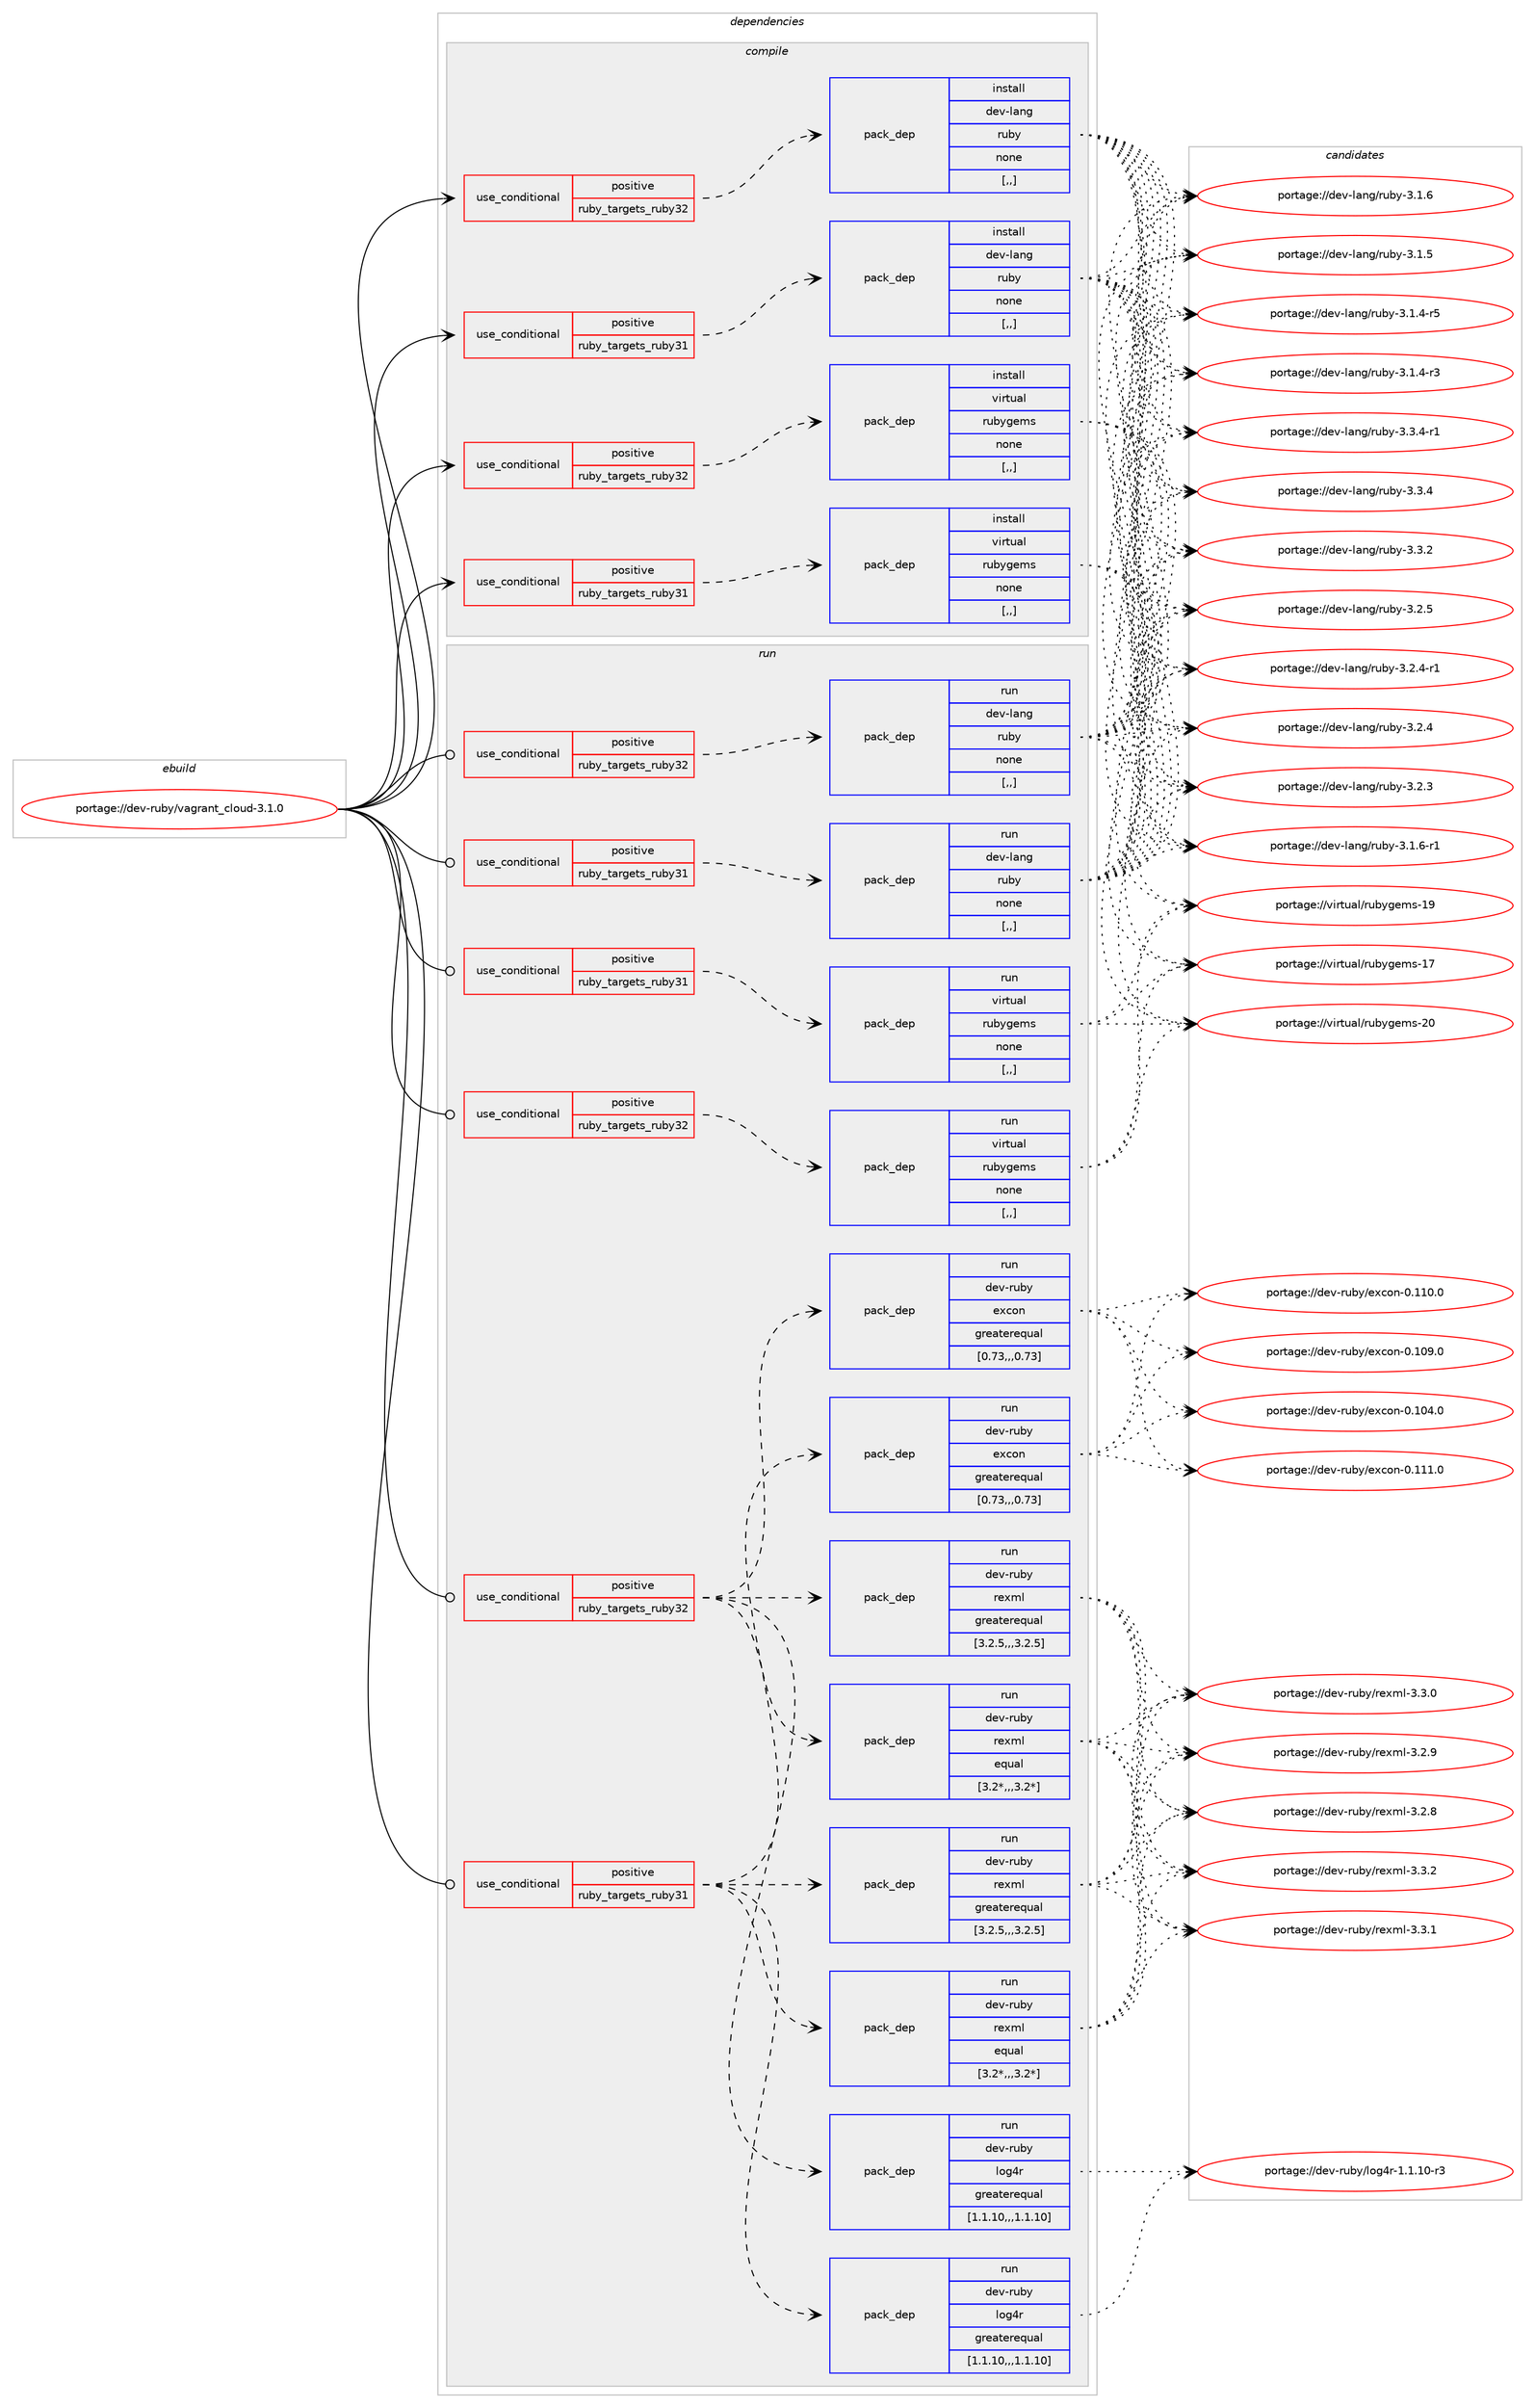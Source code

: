 digraph prolog {

# *************
# Graph options
# *************

newrank=true;
concentrate=true;
compound=true;
graph [rankdir=LR,fontname=Helvetica,fontsize=10,ranksep=1.5];#, ranksep=2.5, nodesep=0.2];
edge  [arrowhead=vee];
node  [fontname=Helvetica,fontsize=10];

# **********
# The ebuild
# **********

subgraph cluster_leftcol {
color=gray;
label=<<i>ebuild</i>>;
id [label="portage://dev-ruby/vagrant_cloud-3.1.0", color=red, width=4, href="../dev-ruby/vagrant_cloud-3.1.0.svg"];
}

# ****************
# The dependencies
# ****************

subgraph cluster_midcol {
color=gray;
label=<<i>dependencies</i>>;
subgraph cluster_compile {
fillcolor="#eeeeee";
style=filled;
label=<<i>compile</i>>;
subgraph cond58377 {
dependency207042 [label=<<TABLE BORDER="0" CELLBORDER="1" CELLSPACING="0" CELLPADDING="4"><TR><TD ROWSPAN="3" CELLPADDING="10">use_conditional</TD></TR><TR><TD>positive</TD></TR><TR><TD>ruby_targets_ruby31</TD></TR></TABLE>>, shape=none, color=red];
subgraph pack147276 {
dependency207043 [label=<<TABLE BORDER="0" CELLBORDER="1" CELLSPACING="0" CELLPADDING="4" WIDTH="220"><TR><TD ROWSPAN="6" CELLPADDING="30">pack_dep</TD></TR><TR><TD WIDTH="110">install</TD></TR><TR><TD>dev-lang</TD></TR><TR><TD>ruby</TD></TR><TR><TD>none</TD></TR><TR><TD>[,,]</TD></TR></TABLE>>, shape=none, color=blue];
}
dependency207042:e -> dependency207043:w [weight=20,style="dashed",arrowhead="vee"];
}
id:e -> dependency207042:w [weight=20,style="solid",arrowhead="vee"];
subgraph cond58378 {
dependency207044 [label=<<TABLE BORDER="0" CELLBORDER="1" CELLSPACING="0" CELLPADDING="4"><TR><TD ROWSPAN="3" CELLPADDING="10">use_conditional</TD></TR><TR><TD>positive</TD></TR><TR><TD>ruby_targets_ruby31</TD></TR></TABLE>>, shape=none, color=red];
subgraph pack147277 {
dependency207045 [label=<<TABLE BORDER="0" CELLBORDER="1" CELLSPACING="0" CELLPADDING="4" WIDTH="220"><TR><TD ROWSPAN="6" CELLPADDING="30">pack_dep</TD></TR><TR><TD WIDTH="110">install</TD></TR><TR><TD>virtual</TD></TR><TR><TD>rubygems</TD></TR><TR><TD>none</TD></TR><TR><TD>[,,]</TD></TR></TABLE>>, shape=none, color=blue];
}
dependency207044:e -> dependency207045:w [weight=20,style="dashed",arrowhead="vee"];
}
id:e -> dependency207044:w [weight=20,style="solid",arrowhead="vee"];
subgraph cond58379 {
dependency207046 [label=<<TABLE BORDER="0" CELLBORDER="1" CELLSPACING="0" CELLPADDING="4"><TR><TD ROWSPAN="3" CELLPADDING="10">use_conditional</TD></TR><TR><TD>positive</TD></TR><TR><TD>ruby_targets_ruby32</TD></TR></TABLE>>, shape=none, color=red];
subgraph pack147278 {
dependency207047 [label=<<TABLE BORDER="0" CELLBORDER="1" CELLSPACING="0" CELLPADDING="4" WIDTH="220"><TR><TD ROWSPAN="6" CELLPADDING="30">pack_dep</TD></TR><TR><TD WIDTH="110">install</TD></TR><TR><TD>dev-lang</TD></TR><TR><TD>ruby</TD></TR><TR><TD>none</TD></TR><TR><TD>[,,]</TD></TR></TABLE>>, shape=none, color=blue];
}
dependency207046:e -> dependency207047:w [weight=20,style="dashed",arrowhead="vee"];
}
id:e -> dependency207046:w [weight=20,style="solid",arrowhead="vee"];
subgraph cond58380 {
dependency207048 [label=<<TABLE BORDER="0" CELLBORDER="1" CELLSPACING="0" CELLPADDING="4"><TR><TD ROWSPAN="3" CELLPADDING="10">use_conditional</TD></TR><TR><TD>positive</TD></TR><TR><TD>ruby_targets_ruby32</TD></TR></TABLE>>, shape=none, color=red];
subgraph pack147279 {
dependency207049 [label=<<TABLE BORDER="0" CELLBORDER="1" CELLSPACING="0" CELLPADDING="4" WIDTH="220"><TR><TD ROWSPAN="6" CELLPADDING="30">pack_dep</TD></TR><TR><TD WIDTH="110">install</TD></TR><TR><TD>virtual</TD></TR><TR><TD>rubygems</TD></TR><TR><TD>none</TD></TR><TR><TD>[,,]</TD></TR></TABLE>>, shape=none, color=blue];
}
dependency207048:e -> dependency207049:w [weight=20,style="dashed",arrowhead="vee"];
}
id:e -> dependency207048:w [weight=20,style="solid",arrowhead="vee"];
}
subgraph cluster_compileandrun {
fillcolor="#eeeeee";
style=filled;
label=<<i>compile and run</i>>;
}
subgraph cluster_run {
fillcolor="#eeeeee";
style=filled;
label=<<i>run</i>>;
subgraph cond58381 {
dependency207050 [label=<<TABLE BORDER="0" CELLBORDER="1" CELLSPACING="0" CELLPADDING="4"><TR><TD ROWSPAN="3" CELLPADDING="10">use_conditional</TD></TR><TR><TD>positive</TD></TR><TR><TD>ruby_targets_ruby31</TD></TR></TABLE>>, shape=none, color=red];
subgraph pack147280 {
dependency207051 [label=<<TABLE BORDER="0" CELLBORDER="1" CELLSPACING="0" CELLPADDING="4" WIDTH="220"><TR><TD ROWSPAN="6" CELLPADDING="30">pack_dep</TD></TR><TR><TD WIDTH="110">run</TD></TR><TR><TD>dev-lang</TD></TR><TR><TD>ruby</TD></TR><TR><TD>none</TD></TR><TR><TD>[,,]</TD></TR></TABLE>>, shape=none, color=blue];
}
dependency207050:e -> dependency207051:w [weight=20,style="dashed",arrowhead="vee"];
}
id:e -> dependency207050:w [weight=20,style="solid",arrowhead="odot"];
subgraph cond58382 {
dependency207052 [label=<<TABLE BORDER="0" CELLBORDER="1" CELLSPACING="0" CELLPADDING="4"><TR><TD ROWSPAN="3" CELLPADDING="10">use_conditional</TD></TR><TR><TD>positive</TD></TR><TR><TD>ruby_targets_ruby31</TD></TR></TABLE>>, shape=none, color=red];
subgraph pack147281 {
dependency207053 [label=<<TABLE BORDER="0" CELLBORDER="1" CELLSPACING="0" CELLPADDING="4" WIDTH="220"><TR><TD ROWSPAN="6" CELLPADDING="30">pack_dep</TD></TR><TR><TD WIDTH="110">run</TD></TR><TR><TD>dev-ruby</TD></TR><TR><TD>excon</TD></TR><TR><TD>greaterequal</TD></TR><TR><TD>[0.73,,,0.73]</TD></TR></TABLE>>, shape=none, color=blue];
}
dependency207052:e -> dependency207053:w [weight=20,style="dashed",arrowhead="vee"];
subgraph pack147282 {
dependency207054 [label=<<TABLE BORDER="0" CELLBORDER="1" CELLSPACING="0" CELLPADDING="4" WIDTH="220"><TR><TD ROWSPAN="6" CELLPADDING="30">pack_dep</TD></TR><TR><TD WIDTH="110">run</TD></TR><TR><TD>dev-ruby</TD></TR><TR><TD>log4r</TD></TR><TR><TD>greaterequal</TD></TR><TR><TD>[1.1.10,,,1.1.10]</TD></TR></TABLE>>, shape=none, color=blue];
}
dependency207052:e -> dependency207054:w [weight=20,style="dashed",arrowhead="vee"];
subgraph pack147283 {
dependency207055 [label=<<TABLE BORDER="0" CELLBORDER="1" CELLSPACING="0" CELLPADDING="4" WIDTH="220"><TR><TD ROWSPAN="6" CELLPADDING="30">pack_dep</TD></TR><TR><TD WIDTH="110">run</TD></TR><TR><TD>dev-ruby</TD></TR><TR><TD>rexml</TD></TR><TR><TD>greaterequal</TD></TR><TR><TD>[3.2.5,,,3.2.5]</TD></TR></TABLE>>, shape=none, color=blue];
}
dependency207052:e -> dependency207055:w [weight=20,style="dashed",arrowhead="vee"];
subgraph pack147284 {
dependency207056 [label=<<TABLE BORDER="0" CELLBORDER="1" CELLSPACING="0" CELLPADDING="4" WIDTH="220"><TR><TD ROWSPAN="6" CELLPADDING="30">pack_dep</TD></TR><TR><TD WIDTH="110">run</TD></TR><TR><TD>dev-ruby</TD></TR><TR><TD>rexml</TD></TR><TR><TD>equal</TD></TR><TR><TD>[3.2*,,,3.2*]</TD></TR></TABLE>>, shape=none, color=blue];
}
dependency207052:e -> dependency207056:w [weight=20,style="dashed",arrowhead="vee"];
}
id:e -> dependency207052:w [weight=20,style="solid",arrowhead="odot"];
subgraph cond58383 {
dependency207057 [label=<<TABLE BORDER="0" CELLBORDER="1" CELLSPACING="0" CELLPADDING="4"><TR><TD ROWSPAN="3" CELLPADDING="10">use_conditional</TD></TR><TR><TD>positive</TD></TR><TR><TD>ruby_targets_ruby31</TD></TR></TABLE>>, shape=none, color=red];
subgraph pack147285 {
dependency207058 [label=<<TABLE BORDER="0" CELLBORDER="1" CELLSPACING="0" CELLPADDING="4" WIDTH="220"><TR><TD ROWSPAN="6" CELLPADDING="30">pack_dep</TD></TR><TR><TD WIDTH="110">run</TD></TR><TR><TD>virtual</TD></TR><TR><TD>rubygems</TD></TR><TR><TD>none</TD></TR><TR><TD>[,,]</TD></TR></TABLE>>, shape=none, color=blue];
}
dependency207057:e -> dependency207058:w [weight=20,style="dashed",arrowhead="vee"];
}
id:e -> dependency207057:w [weight=20,style="solid",arrowhead="odot"];
subgraph cond58384 {
dependency207059 [label=<<TABLE BORDER="0" CELLBORDER="1" CELLSPACING="0" CELLPADDING="4"><TR><TD ROWSPAN="3" CELLPADDING="10">use_conditional</TD></TR><TR><TD>positive</TD></TR><TR><TD>ruby_targets_ruby32</TD></TR></TABLE>>, shape=none, color=red];
subgraph pack147286 {
dependency207060 [label=<<TABLE BORDER="0" CELLBORDER="1" CELLSPACING="0" CELLPADDING="4" WIDTH="220"><TR><TD ROWSPAN="6" CELLPADDING="30">pack_dep</TD></TR><TR><TD WIDTH="110">run</TD></TR><TR><TD>dev-lang</TD></TR><TR><TD>ruby</TD></TR><TR><TD>none</TD></TR><TR><TD>[,,]</TD></TR></TABLE>>, shape=none, color=blue];
}
dependency207059:e -> dependency207060:w [weight=20,style="dashed",arrowhead="vee"];
}
id:e -> dependency207059:w [weight=20,style="solid",arrowhead="odot"];
subgraph cond58385 {
dependency207061 [label=<<TABLE BORDER="0" CELLBORDER="1" CELLSPACING="0" CELLPADDING="4"><TR><TD ROWSPAN="3" CELLPADDING="10">use_conditional</TD></TR><TR><TD>positive</TD></TR><TR><TD>ruby_targets_ruby32</TD></TR></TABLE>>, shape=none, color=red];
subgraph pack147287 {
dependency207062 [label=<<TABLE BORDER="0" CELLBORDER="1" CELLSPACING="0" CELLPADDING="4" WIDTH="220"><TR><TD ROWSPAN="6" CELLPADDING="30">pack_dep</TD></TR><TR><TD WIDTH="110">run</TD></TR><TR><TD>dev-ruby</TD></TR><TR><TD>excon</TD></TR><TR><TD>greaterequal</TD></TR><TR><TD>[0.73,,,0.73]</TD></TR></TABLE>>, shape=none, color=blue];
}
dependency207061:e -> dependency207062:w [weight=20,style="dashed",arrowhead="vee"];
subgraph pack147288 {
dependency207063 [label=<<TABLE BORDER="0" CELLBORDER="1" CELLSPACING="0" CELLPADDING="4" WIDTH="220"><TR><TD ROWSPAN="6" CELLPADDING="30">pack_dep</TD></TR><TR><TD WIDTH="110">run</TD></TR><TR><TD>dev-ruby</TD></TR><TR><TD>log4r</TD></TR><TR><TD>greaterequal</TD></TR><TR><TD>[1.1.10,,,1.1.10]</TD></TR></TABLE>>, shape=none, color=blue];
}
dependency207061:e -> dependency207063:w [weight=20,style="dashed",arrowhead="vee"];
subgraph pack147289 {
dependency207064 [label=<<TABLE BORDER="0" CELLBORDER="1" CELLSPACING="0" CELLPADDING="4" WIDTH="220"><TR><TD ROWSPAN="6" CELLPADDING="30">pack_dep</TD></TR><TR><TD WIDTH="110">run</TD></TR><TR><TD>dev-ruby</TD></TR><TR><TD>rexml</TD></TR><TR><TD>greaterequal</TD></TR><TR><TD>[3.2.5,,,3.2.5]</TD></TR></TABLE>>, shape=none, color=blue];
}
dependency207061:e -> dependency207064:w [weight=20,style="dashed",arrowhead="vee"];
subgraph pack147290 {
dependency207065 [label=<<TABLE BORDER="0" CELLBORDER="1" CELLSPACING="0" CELLPADDING="4" WIDTH="220"><TR><TD ROWSPAN="6" CELLPADDING="30">pack_dep</TD></TR><TR><TD WIDTH="110">run</TD></TR><TR><TD>dev-ruby</TD></TR><TR><TD>rexml</TD></TR><TR><TD>equal</TD></TR><TR><TD>[3.2*,,,3.2*]</TD></TR></TABLE>>, shape=none, color=blue];
}
dependency207061:e -> dependency207065:w [weight=20,style="dashed",arrowhead="vee"];
}
id:e -> dependency207061:w [weight=20,style="solid",arrowhead="odot"];
subgraph cond58386 {
dependency207066 [label=<<TABLE BORDER="0" CELLBORDER="1" CELLSPACING="0" CELLPADDING="4"><TR><TD ROWSPAN="3" CELLPADDING="10">use_conditional</TD></TR><TR><TD>positive</TD></TR><TR><TD>ruby_targets_ruby32</TD></TR></TABLE>>, shape=none, color=red];
subgraph pack147291 {
dependency207067 [label=<<TABLE BORDER="0" CELLBORDER="1" CELLSPACING="0" CELLPADDING="4" WIDTH="220"><TR><TD ROWSPAN="6" CELLPADDING="30">pack_dep</TD></TR><TR><TD WIDTH="110">run</TD></TR><TR><TD>virtual</TD></TR><TR><TD>rubygems</TD></TR><TR><TD>none</TD></TR><TR><TD>[,,]</TD></TR></TABLE>>, shape=none, color=blue];
}
dependency207066:e -> dependency207067:w [weight=20,style="dashed",arrowhead="vee"];
}
id:e -> dependency207066:w [weight=20,style="solid",arrowhead="odot"];
}
}

# **************
# The candidates
# **************

subgraph cluster_choices {
rank=same;
color=gray;
label=<<i>candidates</i>>;

subgraph choice147276 {
color=black;
nodesep=1;
choice100101118451089711010347114117981214551465146524511449 [label="portage://dev-lang/ruby-3.3.4-r1", color=red, width=4,href="../dev-lang/ruby-3.3.4-r1.svg"];
choice10010111845108971101034711411798121455146514652 [label="portage://dev-lang/ruby-3.3.4", color=red, width=4,href="../dev-lang/ruby-3.3.4.svg"];
choice10010111845108971101034711411798121455146514650 [label="portage://dev-lang/ruby-3.3.2", color=red, width=4,href="../dev-lang/ruby-3.3.2.svg"];
choice10010111845108971101034711411798121455146504653 [label="portage://dev-lang/ruby-3.2.5", color=red, width=4,href="../dev-lang/ruby-3.2.5.svg"];
choice100101118451089711010347114117981214551465046524511449 [label="portage://dev-lang/ruby-3.2.4-r1", color=red, width=4,href="../dev-lang/ruby-3.2.4-r1.svg"];
choice10010111845108971101034711411798121455146504652 [label="portage://dev-lang/ruby-3.2.4", color=red, width=4,href="../dev-lang/ruby-3.2.4.svg"];
choice10010111845108971101034711411798121455146504651 [label="portage://dev-lang/ruby-3.2.3", color=red, width=4,href="../dev-lang/ruby-3.2.3.svg"];
choice100101118451089711010347114117981214551464946544511449 [label="portage://dev-lang/ruby-3.1.6-r1", color=red, width=4,href="../dev-lang/ruby-3.1.6-r1.svg"];
choice10010111845108971101034711411798121455146494654 [label="portage://dev-lang/ruby-3.1.6", color=red, width=4,href="../dev-lang/ruby-3.1.6.svg"];
choice10010111845108971101034711411798121455146494653 [label="portage://dev-lang/ruby-3.1.5", color=red, width=4,href="../dev-lang/ruby-3.1.5.svg"];
choice100101118451089711010347114117981214551464946524511453 [label="portage://dev-lang/ruby-3.1.4-r5", color=red, width=4,href="../dev-lang/ruby-3.1.4-r5.svg"];
choice100101118451089711010347114117981214551464946524511451 [label="portage://dev-lang/ruby-3.1.4-r3", color=red, width=4,href="../dev-lang/ruby-3.1.4-r3.svg"];
dependency207043:e -> choice100101118451089711010347114117981214551465146524511449:w [style=dotted,weight="100"];
dependency207043:e -> choice10010111845108971101034711411798121455146514652:w [style=dotted,weight="100"];
dependency207043:e -> choice10010111845108971101034711411798121455146514650:w [style=dotted,weight="100"];
dependency207043:e -> choice10010111845108971101034711411798121455146504653:w [style=dotted,weight="100"];
dependency207043:e -> choice100101118451089711010347114117981214551465046524511449:w [style=dotted,weight="100"];
dependency207043:e -> choice10010111845108971101034711411798121455146504652:w [style=dotted,weight="100"];
dependency207043:e -> choice10010111845108971101034711411798121455146504651:w [style=dotted,weight="100"];
dependency207043:e -> choice100101118451089711010347114117981214551464946544511449:w [style=dotted,weight="100"];
dependency207043:e -> choice10010111845108971101034711411798121455146494654:w [style=dotted,weight="100"];
dependency207043:e -> choice10010111845108971101034711411798121455146494653:w [style=dotted,weight="100"];
dependency207043:e -> choice100101118451089711010347114117981214551464946524511453:w [style=dotted,weight="100"];
dependency207043:e -> choice100101118451089711010347114117981214551464946524511451:w [style=dotted,weight="100"];
}
subgraph choice147277 {
color=black;
nodesep=1;
choice118105114116117971084711411798121103101109115455048 [label="portage://virtual/rubygems-20", color=red, width=4,href="../virtual/rubygems-20.svg"];
choice118105114116117971084711411798121103101109115454957 [label="portage://virtual/rubygems-19", color=red, width=4,href="../virtual/rubygems-19.svg"];
choice118105114116117971084711411798121103101109115454955 [label="portage://virtual/rubygems-17", color=red, width=4,href="../virtual/rubygems-17.svg"];
dependency207045:e -> choice118105114116117971084711411798121103101109115455048:w [style=dotted,weight="100"];
dependency207045:e -> choice118105114116117971084711411798121103101109115454957:w [style=dotted,weight="100"];
dependency207045:e -> choice118105114116117971084711411798121103101109115454955:w [style=dotted,weight="100"];
}
subgraph choice147278 {
color=black;
nodesep=1;
choice100101118451089711010347114117981214551465146524511449 [label="portage://dev-lang/ruby-3.3.4-r1", color=red, width=4,href="../dev-lang/ruby-3.3.4-r1.svg"];
choice10010111845108971101034711411798121455146514652 [label="portage://dev-lang/ruby-3.3.4", color=red, width=4,href="../dev-lang/ruby-3.3.4.svg"];
choice10010111845108971101034711411798121455146514650 [label="portage://dev-lang/ruby-3.3.2", color=red, width=4,href="../dev-lang/ruby-3.3.2.svg"];
choice10010111845108971101034711411798121455146504653 [label="portage://dev-lang/ruby-3.2.5", color=red, width=4,href="../dev-lang/ruby-3.2.5.svg"];
choice100101118451089711010347114117981214551465046524511449 [label="portage://dev-lang/ruby-3.2.4-r1", color=red, width=4,href="../dev-lang/ruby-3.2.4-r1.svg"];
choice10010111845108971101034711411798121455146504652 [label="portage://dev-lang/ruby-3.2.4", color=red, width=4,href="../dev-lang/ruby-3.2.4.svg"];
choice10010111845108971101034711411798121455146504651 [label="portage://dev-lang/ruby-3.2.3", color=red, width=4,href="../dev-lang/ruby-3.2.3.svg"];
choice100101118451089711010347114117981214551464946544511449 [label="portage://dev-lang/ruby-3.1.6-r1", color=red, width=4,href="../dev-lang/ruby-3.1.6-r1.svg"];
choice10010111845108971101034711411798121455146494654 [label="portage://dev-lang/ruby-3.1.6", color=red, width=4,href="../dev-lang/ruby-3.1.6.svg"];
choice10010111845108971101034711411798121455146494653 [label="portage://dev-lang/ruby-3.1.5", color=red, width=4,href="../dev-lang/ruby-3.1.5.svg"];
choice100101118451089711010347114117981214551464946524511453 [label="portage://dev-lang/ruby-3.1.4-r5", color=red, width=4,href="../dev-lang/ruby-3.1.4-r5.svg"];
choice100101118451089711010347114117981214551464946524511451 [label="portage://dev-lang/ruby-3.1.4-r3", color=red, width=4,href="../dev-lang/ruby-3.1.4-r3.svg"];
dependency207047:e -> choice100101118451089711010347114117981214551465146524511449:w [style=dotted,weight="100"];
dependency207047:e -> choice10010111845108971101034711411798121455146514652:w [style=dotted,weight="100"];
dependency207047:e -> choice10010111845108971101034711411798121455146514650:w [style=dotted,weight="100"];
dependency207047:e -> choice10010111845108971101034711411798121455146504653:w [style=dotted,weight="100"];
dependency207047:e -> choice100101118451089711010347114117981214551465046524511449:w [style=dotted,weight="100"];
dependency207047:e -> choice10010111845108971101034711411798121455146504652:w [style=dotted,weight="100"];
dependency207047:e -> choice10010111845108971101034711411798121455146504651:w [style=dotted,weight="100"];
dependency207047:e -> choice100101118451089711010347114117981214551464946544511449:w [style=dotted,weight="100"];
dependency207047:e -> choice10010111845108971101034711411798121455146494654:w [style=dotted,weight="100"];
dependency207047:e -> choice10010111845108971101034711411798121455146494653:w [style=dotted,weight="100"];
dependency207047:e -> choice100101118451089711010347114117981214551464946524511453:w [style=dotted,weight="100"];
dependency207047:e -> choice100101118451089711010347114117981214551464946524511451:w [style=dotted,weight="100"];
}
subgraph choice147279 {
color=black;
nodesep=1;
choice118105114116117971084711411798121103101109115455048 [label="portage://virtual/rubygems-20", color=red, width=4,href="../virtual/rubygems-20.svg"];
choice118105114116117971084711411798121103101109115454957 [label="portage://virtual/rubygems-19", color=red, width=4,href="../virtual/rubygems-19.svg"];
choice118105114116117971084711411798121103101109115454955 [label="portage://virtual/rubygems-17", color=red, width=4,href="../virtual/rubygems-17.svg"];
dependency207049:e -> choice118105114116117971084711411798121103101109115455048:w [style=dotted,weight="100"];
dependency207049:e -> choice118105114116117971084711411798121103101109115454957:w [style=dotted,weight="100"];
dependency207049:e -> choice118105114116117971084711411798121103101109115454955:w [style=dotted,weight="100"];
}
subgraph choice147280 {
color=black;
nodesep=1;
choice100101118451089711010347114117981214551465146524511449 [label="portage://dev-lang/ruby-3.3.4-r1", color=red, width=4,href="../dev-lang/ruby-3.3.4-r1.svg"];
choice10010111845108971101034711411798121455146514652 [label="portage://dev-lang/ruby-3.3.4", color=red, width=4,href="../dev-lang/ruby-3.3.4.svg"];
choice10010111845108971101034711411798121455146514650 [label="portage://dev-lang/ruby-3.3.2", color=red, width=4,href="../dev-lang/ruby-3.3.2.svg"];
choice10010111845108971101034711411798121455146504653 [label="portage://dev-lang/ruby-3.2.5", color=red, width=4,href="../dev-lang/ruby-3.2.5.svg"];
choice100101118451089711010347114117981214551465046524511449 [label="portage://dev-lang/ruby-3.2.4-r1", color=red, width=4,href="../dev-lang/ruby-3.2.4-r1.svg"];
choice10010111845108971101034711411798121455146504652 [label="portage://dev-lang/ruby-3.2.4", color=red, width=4,href="../dev-lang/ruby-3.2.4.svg"];
choice10010111845108971101034711411798121455146504651 [label="portage://dev-lang/ruby-3.2.3", color=red, width=4,href="../dev-lang/ruby-3.2.3.svg"];
choice100101118451089711010347114117981214551464946544511449 [label="portage://dev-lang/ruby-3.1.6-r1", color=red, width=4,href="../dev-lang/ruby-3.1.6-r1.svg"];
choice10010111845108971101034711411798121455146494654 [label="portage://dev-lang/ruby-3.1.6", color=red, width=4,href="../dev-lang/ruby-3.1.6.svg"];
choice10010111845108971101034711411798121455146494653 [label="portage://dev-lang/ruby-3.1.5", color=red, width=4,href="../dev-lang/ruby-3.1.5.svg"];
choice100101118451089711010347114117981214551464946524511453 [label="portage://dev-lang/ruby-3.1.4-r5", color=red, width=4,href="../dev-lang/ruby-3.1.4-r5.svg"];
choice100101118451089711010347114117981214551464946524511451 [label="portage://dev-lang/ruby-3.1.4-r3", color=red, width=4,href="../dev-lang/ruby-3.1.4-r3.svg"];
dependency207051:e -> choice100101118451089711010347114117981214551465146524511449:w [style=dotted,weight="100"];
dependency207051:e -> choice10010111845108971101034711411798121455146514652:w [style=dotted,weight="100"];
dependency207051:e -> choice10010111845108971101034711411798121455146514650:w [style=dotted,weight="100"];
dependency207051:e -> choice10010111845108971101034711411798121455146504653:w [style=dotted,weight="100"];
dependency207051:e -> choice100101118451089711010347114117981214551465046524511449:w [style=dotted,weight="100"];
dependency207051:e -> choice10010111845108971101034711411798121455146504652:w [style=dotted,weight="100"];
dependency207051:e -> choice10010111845108971101034711411798121455146504651:w [style=dotted,weight="100"];
dependency207051:e -> choice100101118451089711010347114117981214551464946544511449:w [style=dotted,weight="100"];
dependency207051:e -> choice10010111845108971101034711411798121455146494654:w [style=dotted,weight="100"];
dependency207051:e -> choice10010111845108971101034711411798121455146494653:w [style=dotted,weight="100"];
dependency207051:e -> choice100101118451089711010347114117981214551464946524511453:w [style=dotted,weight="100"];
dependency207051:e -> choice100101118451089711010347114117981214551464946524511451:w [style=dotted,weight="100"];
}
subgraph choice147281 {
color=black;
nodesep=1;
choice100101118451141179812147101120991111104548464949494648 [label="portage://dev-ruby/excon-0.111.0", color=red, width=4,href="../dev-ruby/excon-0.111.0.svg"];
choice100101118451141179812147101120991111104548464949484648 [label="portage://dev-ruby/excon-0.110.0", color=red, width=4,href="../dev-ruby/excon-0.110.0.svg"];
choice100101118451141179812147101120991111104548464948574648 [label="portage://dev-ruby/excon-0.109.0", color=red, width=4,href="../dev-ruby/excon-0.109.0.svg"];
choice100101118451141179812147101120991111104548464948524648 [label="portage://dev-ruby/excon-0.104.0", color=red, width=4,href="../dev-ruby/excon-0.104.0.svg"];
dependency207053:e -> choice100101118451141179812147101120991111104548464949494648:w [style=dotted,weight="100"];
dependency207053:e -> choice100101118451141179812147101120991111104548464949484648:w [style=dotted,weight="100"];
dependency207053:e -> choice100101118451141179812147101120991111104548464948574648:w [style=dotted,weight="100"];
dependency207053:e -> choice100101118451141179812147101120991111104548464948524648:w [style=dotted,weight="100"];
}
subgraph choice147282 {
color=black;
nodesep=1;
choice10010111845114117981214710811110352114454946494649484511451 [label="portage://dev-ruby/log4r-1.1.10-r3", color=red, width=4,href="../dev-ruby/log4r-1.1.10-r3.svg"];
dependency207054:e -> choice10010111845114117981214710811110352114454946494649484511451:w [style=dotted,weight="100"];
}
subgraph choice147283 {
color=black;
nodesep=1;
choice100101118451141179812147114101120109108455146514650 [label="portage://dev-ruby/rexml-3.3.2", color=red, width=4,href="../dev-ruby/rexml-3.3.2.svg"];
choice100101118451141179812147114101120109108455146514649 [label="portage://dev-ruby/rexml-3.3.1", color=red, width=4,href="../dev-ruby/rexml-3.3.1.svg"];
choice100101118451141179812147114101120109108455146514648 [label="portage://dev-ruby/rexml-3.3.0", color=red, width=4,href="../dev-ruby/rexml-3.3.0.svg"];
choice100101118451141179812147114101120109108455146504657 [label="portage://dev-ruby/rexml-3.2.9", color=red, width=4,href="../dev-ruby/rexml-3.2.9.svg"];
choice100101118451141179812147114101120109108455146504656 [label="portage://dev-ruby/rexml-3.2.8", color=red, width=4,href="../dev-ruby/rexml-3.2.8.svg"];
dependency207055:e -> choice100101118451141179812147114101120109108455146514650:w [style=dotted,weight="100"];
dependency207055:e -> choice100101118451141179812147114101120109108455146514649:w [style=dotted,weight="100"];
dependency207055:e -> choice100101118451141179812147114101120109108455146514648:w [style=dotted,weight="100"];
dependency207055:e -> choice100101118451141179812147114101120109108455146504657:w [style=dotted,weight="100"];
dependency207055:e -> choice100101118451141179812147114101120109108455146504656:w [style=dotted,weight="100"];
}
subgraph choice147284 {
color=black;
nodesep=1;
choice100101118451141179812147114101120109108455146514650 [label="portage://dev-ruby/rexml-3.3.2", color=red, width=4,href="../dev-ruby/rexml-3.3.2.svg"];
choice100101118451141179812147114101120109108455146514649 [label="portage://dev-ruby/rexml-3.3.1", color=red, width=4,href="../dev-ruby/rexml-3.3.1.svg"];
choice100101118451141179812147114101120109108455146514648 [label="portage://dev-ruby/rexml-3.3.0", color=red, width=4,href="../dev-ruby/rexml-3.3.0.svg"];
choice100101118451141179812147114101120109108455146504657 [label="portage://dev-ruby/rexml-3.2.9", color=red, width=4,href="../dev-ruby/rexml-3.2.9.svg"];
choice100101118451141179812147114101120109108455146504656 [label="portage://dev-ruby/rexml-3.2.8", color=red, width=4,href="../dev-ruby/rexml-3.2.8.svg"];
dependency207056:e -> choice100101118451141179812147114101120109108455146514650:w [style=dotted,weight="100"];
dependency207056:e -> choice100101118451141179812147114101120109108455146514649:w [style=dotted,weight="100"];
dependency207056:e -> choice100101118451141179812147114101120109108455146514648:w [style=dotted,weight="100"];
dependency207056:e -> choice100101118451141179812147114101120109108455146504657:w [style=dotted,weight="100"];
dependency207056:e -> choice100101118451141179812147114101120109108455146504656:w [style=dotted,weight="100"];
}
subgraph choice147285 {
color=black;
nodesep=1;
choice118105114116117971084711411798121103101109115455048 [label="portage://virtual/rubygems-20", color=red, width=4,href="../virtual/rubygems-20.svg"];
choice118105114116117971084711411798121103101109115454957 [label="portage://virtual/rubygems-19", color=red, width=4,href="../virtual/rubygems-19.svg"];
choice118105114116117971084711411798121103101109115454955 [label="portage://virtual/rubygems-17", color=red, width=4,href="../virtual/rubygems-17.svg"];
dependency207058:e -> choice118105114116117971084711411798121103101109115455048:w [style=dotted,weight="100"];
dependency207058:e -> choice118105114116117971084711411798121103101109115454957:w [style=dotted,weight="100"];
dependency207058:e -> choice118105114116117971084711411798121103101109115454955:w [style=dotted,weight="100"];
}
subgraph choice147286 {
color=black;
nodesep=1;
choice100101118451089711010347114117981214551465146524511449 [label="portage://dev-lang/ruby-3.3.4-r1", color=red, width=4,href="../dev-lang/ruby-3.3.4-r1.svg"];
choice10010111845108971101034711411798121455146514652 [label="portage://dev-lang/ruby-3.3.4", color=red, width=4,href="../dev-lang/ruby-3.3.4.svg"];
choice10010111845108971101034711411798121455146514650 [label="portage://dev-lang/ruby-3.3.2", color=red, width=4,href="../dev-lang/ruby-3.3.2.svg"];
choice10010111845108971101034711411798121455146504653 [label="portage://dev-lang/ruby-3.2.5", color=red, width=4,href="../dev-lang/ruby-3.2.5.svg"];
choice100101118451089711010347114117981214551465046524511449 [label="portage://dev-lang/ruby-3.2.4-r1", color=red, width=4,href="../dev-lang/ruby-3.2.4-r1.svg"];
choice10010111845108971101034711411798121455146504652 [label="portage://dev-lang/ruby-3.2.4", color=red, width=4,href="../dev-lang/ruby-3.2.4.svg"];
choice10010111845108971101034711411798121455146504651 [label="portage://dev-lang/ruby-3.2.3", color=red, width=4,href="../dev-lang/ruby-3.2.3.svg"];
choice100101118451089711010347114117981214551464946544511449 [label="portage://dev-lang/ruby-3.1.6-r1", color=red, width=4,href="../dev-lang/ruby-3.1.6-r1.svg"];
choice10010111845108971101034711411798121455146494654 [label="portage://dev-lang/ruby-3.1.6", color=red, width=4,href="../dev-lang/ruby-3.1.6.svg"];
choice10010111845108971101034711411798121455146494653 [label="portage://dev-lang/ruby-3.1.5", color=red, width=4,href="../dev-lang/ruby-3.1.5.svg"];
choice100101118451089711010347114117981214551464946524511453 [label="portage://dev-lang/ruby-3.1.4-r5", color=red, width=4,href="../dev-lang/ruby-3.1.4-r5.svg"];
choice100101118451089711010347114117981214551464946524511451 [label="portage://dev-lang/ruby-3.1.4-r3", color=red, width=4,href="../dev-lang/ruby-3.1.4-r3.svg"];
dependency207060:e -> choice100101118451089711010347114117981214551465146524511449:w [style=dotted,weight="100"];
dependency207060:e -> choice10010111845108971101034711411798121455146514652:w [style=dotted,weight="100"];
dependency207060:e -> choice10010111845108971101034711411798121455146514650:w [style=dotted,weight="100"];
dependency207060:e -> choice10010111845108971101034711411798121455146504653:w [style=dotted,weight="100"];
dependency207060:e -> choice100101118451089711010347114117981214551465046524511449:w [style=dotted,weight="100"];
dependency207060:e -> choice10010111845108971101034711411798121455146504652:w [style=dotted,weight="100"];
dependency207060:e -> choice10010111845108971101034711411798121455146504651:w [style=dotted,weight="100"];
dependency207060:e -> choice100101118451089711010347114117981214551464946544511449:w [style=dotted,weight="100"];
dependency207060:e -> choice10010111845108971101034711411798121455146494654:w [style=dotted,weight="100"];
dependency207060:e -> choice10010111845108971101034711411798121455146494653:w [style=dotted,weight="100"];
dependency207060:e -> choice100101118451089711010347114117981214551464946524511453:w [style=dotted,weight="100"];
dependency207060:e -> choice100101118451089711010347114117981214551464946524511451:w [style=dotted,weight="100"];
}
subgraph choice147287 {
color=black;
nodesep=1;
choice100101118451141179812147101120991111104548464949494648 [label="portage://dev-ruby/excon-0.111.0", color=red, width=4,href="../dev-ruby/excon-0.111.0.svg"];
choice100101118451141179812147101120991111104548464949484648 [label="portage://dev-ruby/excon-0.110.0", color=red, width=4,href="../dev-ruby/excon-0.110.0.svg"];
choice100101118451141179812147101120991111104548464948574648 [label="portage://dev-ruby/excon-0.109.0", color=red, width=4,href="../dev-ruby/excon-0.109.0.svg"];
choice100101118451141179812147101120991111104548464948524648 [label="portage://dev-ruby/excon-0.104.0", color=red, width=4,href="../dev-ruby/excon-0.104.0.svg"];
dependency207062:e -> choice100101118451141179812147101120991111104548464949494648:w [style=dotted,weight="100"];
dependency207062:e -> choice100101118451141179812147101120991111104548464949484648:w [style=dotted,weight="100"];
dependency207062:e -> choice100101118451141179812147101120991111104548464948574648:w [style=dotted,weight="100"];
dependency207062:e -> choice100101118451141179812147101120991111104548464948524648:w [style=dotted,weight="100"];
}
subgraph choice147288 {
color=black;
nodesep=1;
choice10010111845114117981214710811110352114454946494649484511451 [label="portage://dev-ruby/log4r-1.1.10-r3", color=red, width=4,href="../dev-ruby/log4r-1.1.10-r3.svg"];
dependency207063:e -> choice10010111845114117981214710811110352114454946494649484511451:w [style=dotted,weight="100"];
}
subgraph choice147289 {
color=black;
nodesep=1;
choice100101118451141179812147114101120109108455146514650 [label="portage://dev-ruby/rexml-3.3.2", color=red, width=4,href="../dev-ruby/rexml-3.3.2.svg"];
choice100101118451141179812147114101120109108455146514649 [label="portage://dev-ruby/rexml-3.3.1", color=red, width=4,href="../dev-ruby/rexml-3.3.1.svg"];
choice100101118451141179812147114101120109108455146514648 [label="portage://dev-ruby/rexml-3.3.0", color=red, width=4,href="../dev-ruby/rexml-3.3.0.svg"];
choice100101118451141179812147114101120109108455146504657 [label="portage://dev-ruby/rexml-3.2.9", color=red, width=4,href="../dev-ruby/rexml-3.2.9.svg"];
choice100101118451141179812147114101120109108455146504656 [label="portage://dev-ruby/rexml-3.2.8", color=red, width=4,href="../dev-ruby/rexml-3.2.8.svg"];
dependency207064:e -> choice100101118451141179812147114101120109108455146514650:w [style=dotted,weight="100"];
dependency207064:e -> choice100101118451141179812147114101120109108455146514649:w [style=dotted,weight="100"];
dependency207064:e -> choice100101118451141179812147114101120109108455146514648:w [style=dotted,weight="100"];
dependency207064:e -> choice100101118451141179812147114101120109108455146504657:w [style=dotted,weight="100"];
dependency207064:e -> choice100101118451141179812147114101120109108455146504656:w [style=dotted,weight="100"];
}
subgraph choice147290 {
color=black;
nodesep=1;
choice100101118451141179812147114101120109108455146514650 [label="portage://dev-ruby/rexml-3.3.2", color=red, width=4,href="../dev-ruby/rexml-3.3.2.svg"];
choice100101118451141179812147114101120109108455146514649 [label="portage://dev-ruby/rexml-3.3.1", color=red, width=4,href="../dev-ruby/rexml-3.3.1.svg"];
choice100101118451141179812147114101120109108455146514648 [label="portage://dev-ruby/rexml-3.3.0", color=red, width=4,href="../dev-ruby/rexml-3.3.0.svg"];
choice100101118451141179812147114101120109108455146504657 [label="portage://dev-ruby/rexml-3.2.9", color=red, width=4,href="../dev-ruby/rexml-3.2.9.svg"];
choice100101118451141179812147114101120109108455146504656 [label="portage://dev-ruby/rexml-3.2.8", color=red, width=4,href="../dev-ruby/rexml-3.2.8.svg"];
dependency207065:e -> choice100101118451141179812147114101120109108455146514650:w [style=dotted,weight="100"];
dependency207065:e -> choice100101118451141179812147114101120109108455146514649:w [style=dotted,weight="100"];
dependency207065:e -> choice100101118451141179812147114101120109108455146514648:w [style=dotted,weight="100"];
dependency207065:e -> choice100101118451141179812147114101120109108455146504657:w [style=dotted,weight="100"];
dependency207065:e -> choice100101118451141179812147114101120109108455146504656:w [style=dotted,weight="100"];
}
subgraph choice147291 {
color=black;
nodesep=1;
choice118105114116117971084711411798121103101109115455048 [label="portage://virtual/rubygems-20", color=red, width=4,href="../virtual/rubygems-20.svg"];
choice118105114116117971084711411798121103101109115454957 [label="portage://virtual/rubygems-19", color=red, width=4,href="../virtual/rubygems-19.svg"];
choice118105114116117971084711411798121103101109115454955 [label="portage://virtual/rubygems-17", color=red, width=4,href="../virtual/rubygems-17.svg"];
dependency207067:e -> choice118105114116117971084711411798121103101109115455048:w [style=dotted,weight="100"];
dependency207067:e -> choice118105114116117971084711411798121103101109115454957:w [style=dotted,weight="100"];
dependency207067:e -> choice118105114116117971084711411798121103101109115454955:w [style=dotted,weight="100"];
}
}

}
